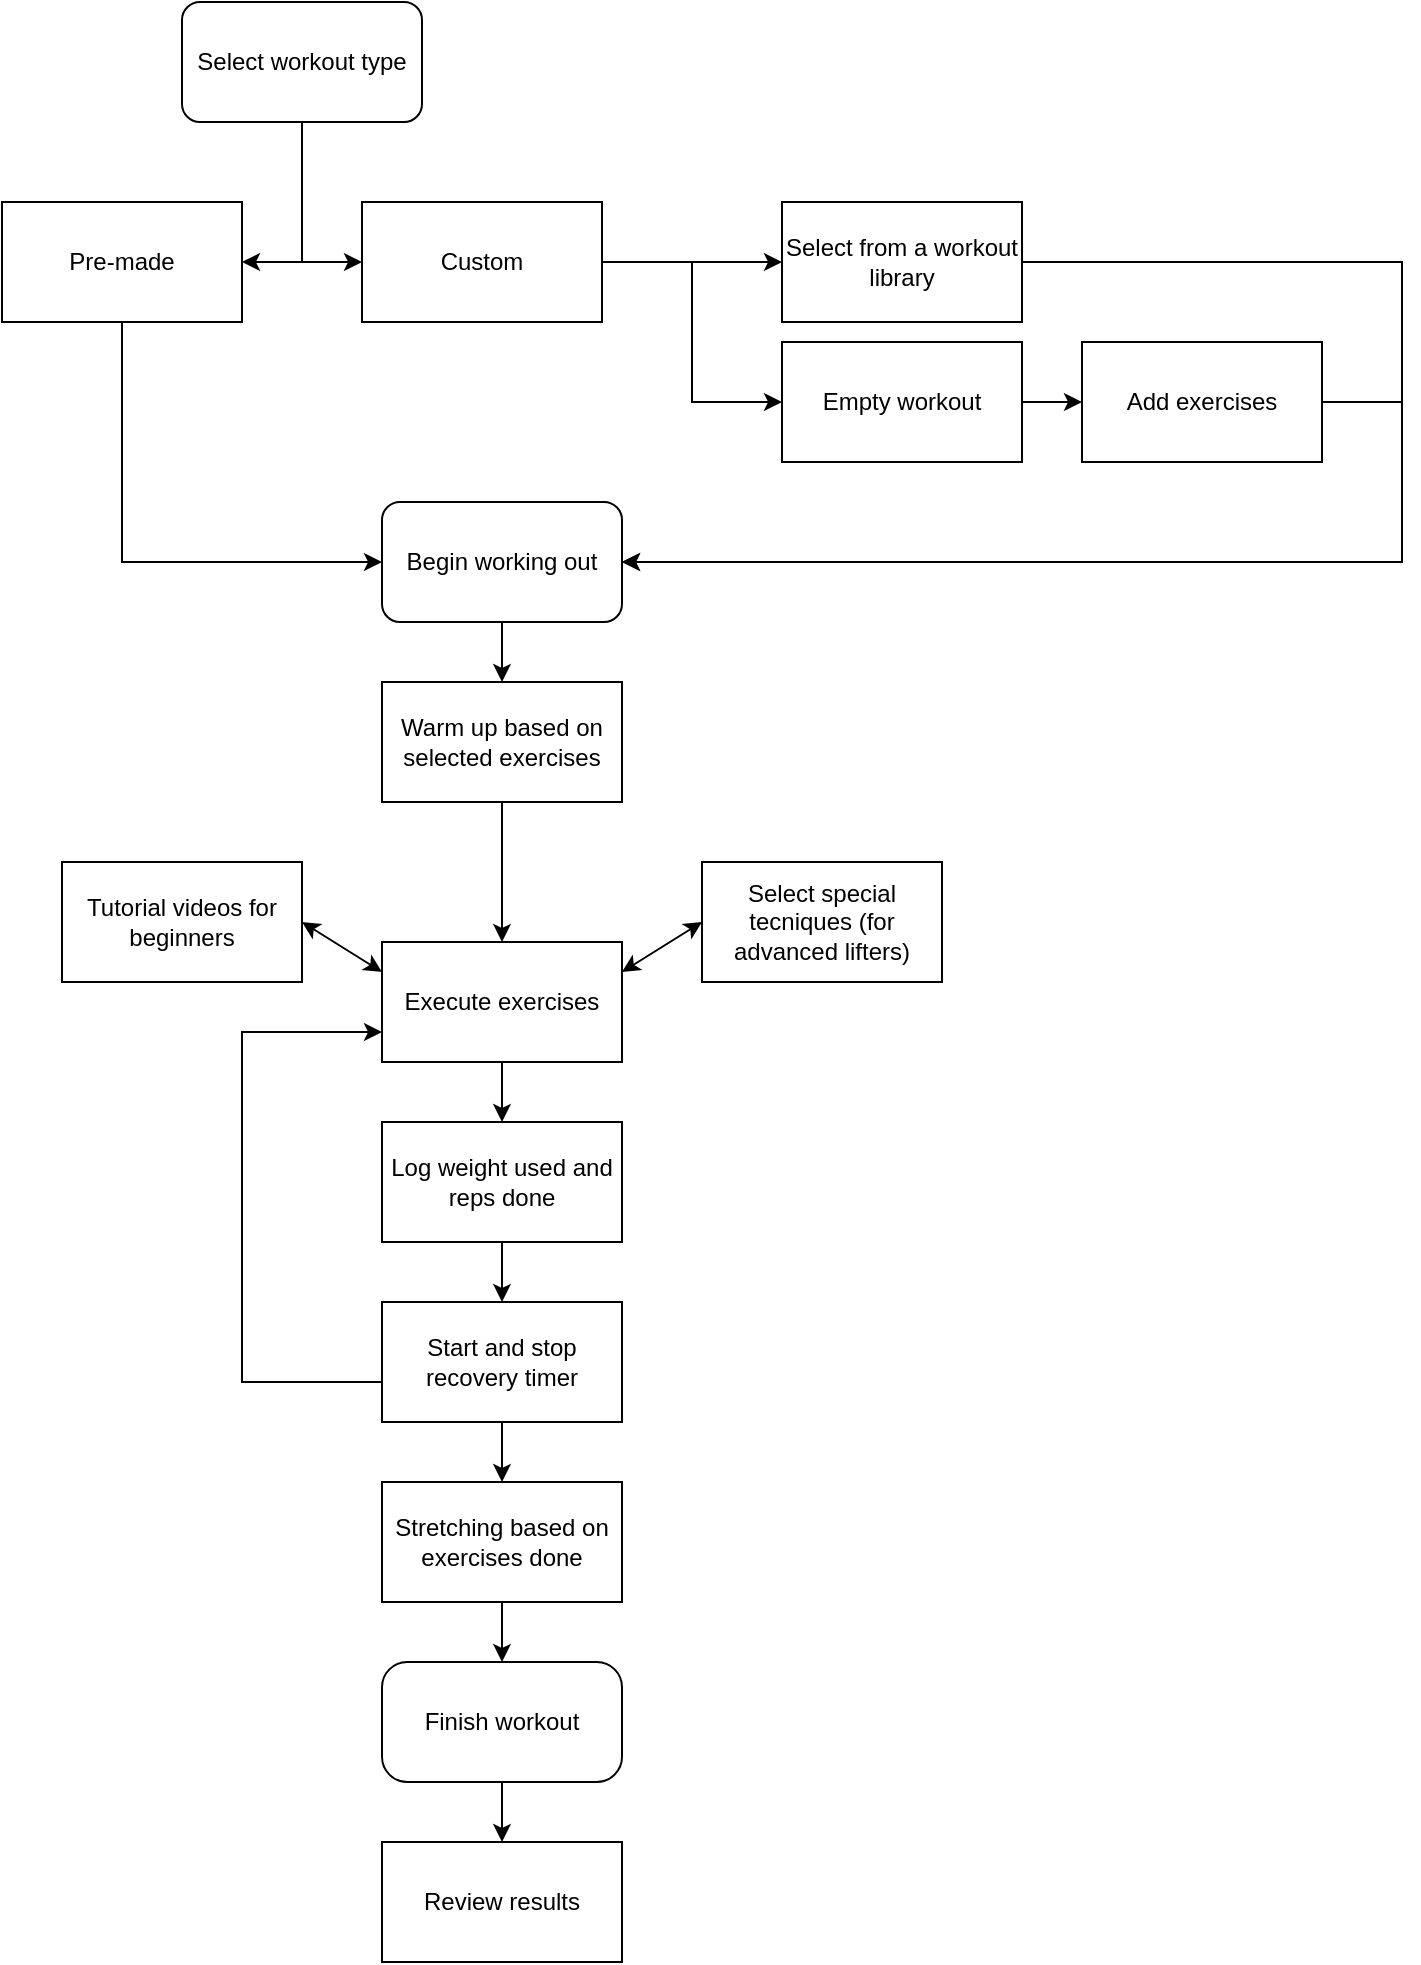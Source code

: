 <mxfile version="24.8.3" pages="3">
  <diagram name="Track a workout" id="8NoYrPt9tfUzbH1BVsKt">
    <mxGraphModel dx="957" dy="422" grid="1" gridSize="10" guides="1" tooltips="1" connect="1" arrows="1" fold="1" page="1" pageScale="1" pageWidth="827" pageHeight="1169" math="0" shadow="0">
      <root>
        <mxCell id="0" />
        <mxCell id="1" parent="0" />
        <mxCell id="YRO5fhOySbVVu_rboY6L-1" value="Select workout type" style="rounded=1;whiteSpace=wrap;html=1;" vertex="1" parent="1">
          <mxGeometry x="340" y="50" width="120" height="60" as="geometry" />
        </mxCell>
        <mxCell id="YRO5fhOySbVVu_rboY6L-23" style="edgeStyle=orthogonalEdgeStyle;rounded=0;orthogonalLoop=1;jettySize=auto;html=1;entryX=0;entryY=0.5;entryDx=0;entryDy=0;" edge="1" parent="1" source="YRO5fhOySbVVu_rboY6L-2" target="YRO5fhOySbVVu_rboY6L-14">
          <mxGeometry relative="1" as="geometry">
            <Array as="points">
              <mxPoint x="310" y="330" />
            </Array>
          </mxGeometry>
        </mxCell>
        <mxCell id="YRO5fhOySbVVu_rboY6L-2" value="Pre-made" style="rounded=0;whiteSpace=wrap;html=1;" vertex="1" parent="1">
          <mxGeometry x="250" y="150" width="120" height="60" as="geometry" />
        </mxCell>
        <mxCell id="YRO5fhOySbVVu_rboY6L-9" style="edgeStyle=orthogonalEdgeStyle;rounded=0;orthogonalLoop=1;jettySize=auto;html=1;entryX=0;entryY=0.5;entryDx=0;entryDy=0;" edge="1" parent="1" source="YRO5fhOySbVVu_rboY6L-3" target="YRO5fhOySbVVu_rboY6L-7">
          <mxGeometry relative="1" as="geometry" />
        </mxCell>
        <mxCell id="YRO5fhOySbVVu_rboY6L-10" style="edgeStyle=orthogonalEdgeStyle;rounded=0;orthogonalLoop=1;jettySize=auto;html=1;entryX=0;entryY=0.5;entryDx=0;entryDy=0;" edge="1" parent="1" source="YRO5fhOySbVVu_rboY6L-3" target="YRO5fhOySbVVu_rboY6L-8">
          <mxGeometry relative="1" as="geometry" />
        </mxCell>
        <mxCell id="YRO5fhOySbVVu_rboY6L-3" value="Custom" style="rounded=0;whiteSpace=wrap;html=1;" vertex="1" parent="1">
          <mxGeometry x="430" y="150" width="120" height="60" as="geometry" />
        </mxCell>
        <mxCell id="YRO5fhOySbVVu_rboY6L-5" value="" style="endArrow=classic;html=1;rounded=0;exitX=0.5;exitY=1;exitDx=0;exitDy=0;entryX=1;entryY=0.5;entryDx=0;entryDy=0;" edge="1" parent="1" source="YRO5fhOySbVVu_rboY6L-1" target="YRO5fhOySbVVu_rboY6L-2">
          <mxGeometry width="50" height="50" relative="1" as="geometry">
            <mxPoint x="380" y="160" as="sourcePoint" />
            <mxPoint x="400" y="180" as="targetPoint" />
            <Array as="points">
              <mxPoint x="400" y="180" />
            </Array>
          </mxGeometry>
        </mxCell>
        <mxCell id="YRO5fhOySbVVu_rboY6L-6" value="" style="endArrow=classic;html=1;rounded=0;entryX=0;entryY=0.5;entryDx=0;entryDy=0;" edge="1" parent="1" target="YRO5fhOySbVVu_rboY6L-3">
          <mxGeometry width="50" height="50" relative="1" as="geometry">
            <mxPoint x="400" y="110" as="sourcePoint" />
            <mxPoint x="430" y="110" as="targetPoint" />
            <Array as="points">
              <mxPoint x="400" y="180" />
            </Array>
          </mxGeometry>
        </mxCell>
        <mxCell id="YRO5fhOySbVVu_rboY6L-25" style="edgeStyle=orthogonalEdgeStyle;rounded=0;orthogonalLoop=1;jettySize=auto;html=1;entryX=1;entryY=0.5;entryDx=0;entryDy=0;" edge="1" parent="1" source="YRO5fhOySbVVu_rboY6L-7" target="YRO5fhOySbVVu_rboY6L-14">
          <mxGeometry relative="1" as="geometry">
            <Array as="points">
              <mxPoint x="950" y="180" />
              <mxPoint x="950" y="330" />
            </Array>
          </mxGeometry>
        </mxCell>
        <mxCell id="YRO5fhOySbVVu_rboY6L-7" value="Select from a workout library" style="rounded=0;whiteSpace=wrap;html=1;" vertex="1" parent="1">
          <mxGeometry x="640" y="150" width="120" height="60" as="geometry" />
        </mxCell>
        <mxCell id="YRO5fhOySbVVu_rboY6L-12" value="" style="edgeStyle=orthogonalEdgeStyle;rounded=0;orthogonalLoop=1;jettySize=auto;html=1;" edge="1" parent="1" source="YRO5fhOySbVVu_rboY6L-8" target="YRO5fhOySbVVu_rboY6L-11">
          <mxGeometry relative="1" as="geometry" />
        </mxCell>
        <mxCell id="YRO5fhOySbVVu_rboY6L-8" value="Empty workout" style="rounded=0;whiteSpace=wrap;html=1;" vertex="1" parent="1">
          <mxGeometry x="640" y="220" width="120" height="60" as="geometry" />
        </mxCell>
        <mxCell id="YRO5fhOySbVVu_rboY6L-26" style="edgeStyle=orthogonalEdgeStyle;rounded=0;orthogonalLoop=1;jettySize=auto;html=1;entryX=1;entryY=0.5;entryDx=0;entryDy=0;" edge="1" parent="1" source="YRO5fhOySbVVu_rboY6L-11" target="YRO5fhOySbVVu_rboY6L-14">
          <mxGeometry relative="1" as="geometry">
            <Array as="points">
              <mxPoint x="950" y="250" />
              <mxPoint x="950" y="330" />
            </Array>
          </mxGeometry>
        </mxCell>
        <mxCell id="YRO5fhOySbVVu_rboY6L-11" value="Add exercises" style="whiteSpace=wrap;html=1;rounded=0;" vertex="1" parent="1">
          <mxGeometry x="790" y="220" width="120" height="60" as="geometry" />
        </mxCell>
        <mxCell id="YRO5fhOySbVVu_rboY6L-22" value="" style="edgeStyle=orthogonalEdgeStyle;rounded=0;orthogonalLoop=1;jettySize=auto;html=1;" edge="1" parent="1" source="YRO5fhOySbVVu_rboY6L-14" target="YRO5fhOySbVVu_rboY6L-21">
          <mxGeometry relative="1" as="geometry" />
        </mxCell>
        <mxCell id="YRO5fhOySbVVu_rboY6L-14" value="Begin working out" style="rounded=1;whiteSpace=wrap;html=1;" vertex="1" parent="1">
          <mxGeometry x="440" y="300" width="120" height="60" as="geometry" />
        </mxCell>
        <mxCell id="YRO5fhOySbVVu_rboY6L-30" value="" style="edgeStyle=orthogonalEdgeStyle;rounded=0;orthogonalLoop=1;jettySize=auto;html=1;" edge="1" parent="1" source="YRO5fhOySbVVu_rboY6L-21" target="YRO5fhOySbVVu_rboY6L-29">
          <mxGeometry relative="1" as="geometry" />
        </mxCell>
        <mxCell id="YRO5fhOySbVVu_rboY6L-21" value="Warm up based on selected exercises" style="rounded=1;whiteSpace=wrap;html=1;arcSize=0;" vertex="1" parent="1">
          <mxGeometry x="440" y="390" width="120" height="60" as="geometry" />
        </mxCell>
        <mxCell id="YRO5fhOySbVVu_rboY6L-36" value="" style="edgeStyle=orthogonalEdgeStyle;rounded=0;orthogonalLoop=1;jettySize=auto;html=1;" edge="1" parent="1" source="YRO5fhOySbVVu_rboY6L-29" target="YRO5fhOySbVVu_rboY6L-35">
          <mxGeometry relative="1" as="geometry" />
        </mxCell>
        <mxCell id="YRO5fhOySbVVu_rboY6L-29" value="Execute exercises" style="whiteSpace=wrap;html=1;rounded=1;arcSize=0;" vertex="1" parent="1">
          <mxGeometry x="440" y="520" width="120" height="60" as="geometry" />
        </mxCell>
        <mxCell id="YRO5fhOySbVVu_rboY6L-33" value="" style="endArrow=classic;startArrow=classic;html=1;rounded=0;exitX=0;exitY=0.25;exitDx=0;exitDy=0;entryX=1;entryY=0.5;entryDx=0;entryDy=0;" edge="1" parent="1" source="YRO5fhOySbVVu_rboY6L-29" target="YRO5fhOySbVVu_rboY6L-34">
          <mxGeometry width="50" height="50" relative="1" as="geometry">
            <mxPoint x="630" y="490" as="sourcePoint" />
            <mxPoint x="400" y="550" as="targetPoint" />
          </mxGeometry>
        </mxCell>
        <mxCell id="YRO5fhOySbVVu_rboY6L-34" value="Tutorial videos for beginners" style="rounded=0;whiteSpace=wrap;html=1;" vertex="1" parent="1">
          <mxGeometry x="280" y="480" width="120" height="60" as="geometry" />
        </mxCell>
        <mxCell id="YRO5fhOySbVVu_rboY6L-41" value="" style="edgeStyle=orthogonalEdgeStyle;rounded=0;orthogonalLoop=1;jettySize=auto;html=1;" edge="1" parent="1" source="YRO5fhOySbVVu_rboY6L-35" target="YRO5fhOySbVVu_rboY6L-40">
          <mxGeometry relative="1" as="geometry" />
        </mxCell>
        <mxCell id="YRO5fhOySbVVu_rboY6L-35" value="Log weight used and reps done" style="whiteSpace=wrap;html=1;rounded=1;arcSize=0;" vertex="1" parent="1">
          <mxGeometry x="440" y="610" width="120" height="60" as="geometry" />
        </mxCell>
        <mxCell id="YRO5fhOySbVVu_rboY6L-37" value="Select special tecniques (for advanced lifters)" style="whiteSpace=wrap;html=1;rounded=1;arcSize=0;" vertex="1" parent="1">
          <mxGeometry x="600" y="480" width="120" height="60" as="geometry" />
        </mxCell>
        <mxCell id="YRO5fhOySbVVu_rboY6L-39" value="" style="endArrow=classic;startArrow=classic;html=1;rounded=0;exitX=1;exitY=0.25;exitDx=0;exitDy=0;entryX=0;entryY=0.5;entryDx=0;entryDy=0;" edge="1" parent="1" source="YRO5fhOySbVVu_rboY6L-29" target="YRO5fhOySbVVu_rboY6L-37">
          <mxGeometry width="50" height="50" relative="1" as="geometry">
            <mxPoint x="630" y="640" as="sourcePoint" />
            <mxPoint x="680" y="590" as="targetPoint" />
          </mxGeometry>
        </mxCell>
        <mxCell id="YRO5fhOySbVVu_rboY6L-42" style="edgeStyle=orthogonalEdgeStyle;rounded=0;orthogonalLoop=1;jettySize=auto;html=1;entryX=0;entryY=0.75;entryDx=0;entryDy=0;" edge="1" parent="1" source="YRO5fhOySbVVu_rboY6L-40" target="YRO5fhOySbVVu_rboY6L-29">
          <mxGeometry relative="1" as="geometry">
            <mxPoint x="340" y="610" as="targetPoint" />
            <Array as="points">
              <mxPoint x="370" y="740" />
              <mxPoint x="370" y="565" />
            </Array>
          </mxGeometry>
        </mxCell>
        <mxCell id="YRO5fhOySbVVu_rboY6L-47" value="" style="edgeStyle=orthogonalEdgeStyle;rounded=0;orthogonalLoop=1;jettySize=auto;html=1;" edge="1" parent="1" source="YRO5fhOySbVVu_rboY6L-40" target="YRO5fhOySbVVu_rboY6L-46">
          <mxGeometry relative="1" as="geometry" />
        </mxCell>
        <mxCell id="YRO5fhOySbVVu_rboY6L-40" value="Start and stop recovery timer" style="whiteSpace=wrap;html=1;rounded=1;arcSize=0;" vertex="1" parent="1">
          <mxGeometry x="440" y="700" width="120" height="60" as="geometry" />
        </mxCell>
        <mxCell id="YRO5fhOySbVVu_rboY6L-50" value="" style="edgeStyle=orthogonalEdgeStyle;rounded=0;orthogonalLoop=1;jettySize=auto;html=1;" edge="1" parent="1" source="YRO5fhOySbVVu_rboY6L-43" target="YRO5fhOySbVVu_rboY6L-49">
          <mxGeometry relative="1" as="geometry" />
        </mxCell>
        <mxCell id="YRO5fhOySbVVu_rboY6L-43" value="Finish workout" style="whiteSpace=wrap;html=1;rounded=1;arcSize=21;" vertex="1" parent="1">
          <mxGeometry x="440" y="880" width="120" height="60" as="geometry" />
        </mxCell>
        <mxCell id="YRO5fhOySbVVu_rboY6L-48" style="edgeStyle=orthogonalEdgeStyle;rounded=0;orthogonalLoop=1;jettySize=auto;html=1;entryX=0.5;entryY=0;entryDx=0;entryDy=0;" edge="1" parent="1" source="YRO5fhOySbVVu_rboY6L-46" target="YRO5fhOySbVVu_rboY6L-43">
          <mxGeometry relative="1" as="geometry" />
        </mxCell>
        <mxCell id="YRO5fhOySbVVu_rboY6L-46" value="Stretching based on exercises done" style="whiteSpace=wrap;html=1;rounded=1;arcSize=0;" vertex="1" parent="1">
          <mxGeometry x="440" y="790" width="120" height="60" as="geometry" />
        </mxCell>
        <mxCell id="YRO5fhOySbVVu_rboY6L-49" value="Review results" style="whiteSpace=wrap;html=1;rounded=1;arcSize=0;" vertex="1" parent="1">
          <mxGeometry x="440" y="970" width="120" height="60" as="geometry" />
        </mxCell>
      </root>
    </mxGraphModel>
  </diagram>
  <diagram id="LJulZPDWH3S3tg2BbOdy" name="Visualize past progress">
    <mxGraphModel dx="1395" dy="615" grid="1" gridSize="10" guides="1" tooltips="1" connect="1" arrows="1" fold="1" page="1" pageScale="1" pageWidth="827" pageHeight="1169" math="0" shadow="0">
      <root>
        <mxCell id="0" />
        <mxCell id="1" parent="0" />
        <mxCell id="lwms1DGgVDuMKfZqnkjE-7" style="edgeStyle=orthogonalEdgeStyle;rounded=0;orthogonalLoop=1;jettySize=auto;html=1;entryX=0;entryY=0.5;entryDx=0;entryDy=0;" edge="1" parent="1" source="lwms1DGgVDuMKfZqnkjE-1" target="lwms1DGgVDuMKfZqnkjE-2">
          <mxGeometry relative="1" as="geometry" />
        </mxCell>
        <mxCell id="lwms1DGgVDuMKfZqnkjE-8" style="edgeStyle=orthogonalEdgeStyle;rounded=0;orthogonalLoop=1;jettySize=auto;html=1;entryX=1;entryY=0.5;entryDx=0;entryDy=0;" edge="1" parent="1" source="lwms1DGgVDuMKfZqnkjE-1" target="lwms1DGgVDuMKfZqnkjE-3">
          <mxGeometry relative="1" as="geometry" />
        </mxCell>
        <mxCell id="lwms1DGgVDuMKfZqnkjE-19" value="" style="edgeStyle=orthogonalEdgeStyle;rounded=0;orthogonalLoop=1;jettySize=auto;html=1;" edge="1" parent="1" source="lwms1DGgVDuMKfZqnkjE-1" target="lwms1DGgVDuMKfZqnkjE-18">
          <mxGeometry relative="1" as="geometry" />
        </mxCell>
        <mxCell id="lwms1DGgVDuMKfZqnkjE-1" value="Select progress caregory" style="rounded=1;whiteSpace=wrap;html=1;" vertex="1" parent="1">
          <mxGeometry x="354" y="50" width="120" height="60" as="geometry" />
        </mxCell>
        <mxCell id="lwms1DGgVDuMKfZqnkjE-13" style="edgeStyle=orthogonalEdgeStyle;rounded=0;orthogonalLoop=1;jettySize=auto;html=1;entryX=1;entryY=0.5;entryDx=0;entryDy=0;" edge="1" parent="1" source="lwms1DGgVDuMKfZqnkjE-2" target="lwms1DGgVDuMKfZqnkjE-9">
          <mxGeometry relative="1" as="geometry" />
        </mxCell>
        <mxCell id="lwms1DGgVDuMKfZqnkjE-2" value="Per exercise" style="rounded=0;whiteSpace=wrap;html=1;" vertex="1" parent="1">
          <mxGeometry x="440" y="140" width="120" height="60" as="geometry" />
        </mxCell>
        <mxCell id="lwms1DGgVDuMKfZqnkjE-12" style="edgeStyle=orthogonalEdgeStyle;rounded=0;orthogonalLoop=1;jettySize=auto;html=1;entryX=0;entryY=0.5;entryDx=0;entryDy=0;" edge="1" parent="1" source="lwms1DGgVDuMKfZqnkjE-3" target="lwms1DGgVDuMKfZqnkjE-9">
          <mxGeometry relative="1" as="geometry" />
        </mxCell>
        <mxCell id="lwms1DGgVDuMKfZqnkjE-3" value="Overall strength" style="rounded=0;whiteSpace=wrap;html=1;" vertex="1" parent="1">
          <mxGeometry x="270" y="140" width="120" height="60" as="geometry" />
        </mxCell>
        <mxCell id="lwms1DGgVDuMKfZqnkjE-15" value="" style="edgeStyle=orthogonalEdgeStyle;rounded=0;orthogonalLoop=1;jettySize=auto;html=1;" edge="1" parent="1" source="lwms1DGgVDuMKfZqnkjE-9" target="lwms1DGgVDuMKfZqnkjE-14">
          <mxGeometry relative="1" as="geometry" />
        </mxCell>
        <mxCell id="lwms1DGgVDuMKfZqnkjE-9" value="Select desired timeframe" style="whiteSpace=wrap;html=1;rounded=0;" vertex="1" parent="1">
          <mxGeometry x="354" y="230" width="120" height="60" as="geometry" />
        </mxCell>
        <mxCell id="lwms1DGgVDuMKfZqnkjE-17" value="" style="edgeStyle=orthogonalEdgeStyle;rounded=0;orthogonalLoop=1;jettySize=auto;html=1;" edge="1" parent="1" source="lwms1DGgVDuMKfZqnkjE-14" target="lwms1DGgVDuMKfZqnkjE-16">
          <mxGeometry relative="1" as="geometry" />
        </mxCell>
        <mxCell id="lwms1DGgVDuMKfZqnkjE-14" value="Identify plateus" style="whiteSpace=wrap;html=1;rounded=0;" vertex="1" parent="1">
          <mxGeometry x="354" y="320" width="120" height="60" as="geometry" />
        </mxCell>
        <mxCell id="lwms1DGgVDuMKfZqnkjE-16" value="Get custom tips to improve" style="whiteSpace=wrap;html=1;rounded=0;" vertex="1" parent="1">
          <mxGeometry x="354" y="410" width="120" height="60" as="geometry" />
        </mxCell>
        <mxCell id="lwms1DGgVDuMKfZqnkjE-21" style="edgeStyle=orthogonalEdgeStyle;rounded=0;orthogonalLoop=1;jettySize=auto;html=1;entryX=0.5;entryY=0;entryDx=0;entryDy=0;" edge="1" parent="1" source="lwms1DGgVDuMKfZqnkjE-18" target="lwms1DGgVDuMKfZqnkjE-20">
          <mxGeometry relative="1" as="geometry" />
        </mxCell>
        <mxCell id="lwms1DGgVDuMKfZqnkjE-18" value="Body composition/ weight" style="whiteSpace=wrap;html=1;rounded=1;arcSize=0;" vertex="1" parent="1">
          <mxGeometry x="80" y="140" width="120" height="60" as="geometry" />
        </mxCell>
        <mxCell id="lwms1DGgVDuMKfZqnkjE-25" style="edgeStyle=orthogonalEdgeStyle;rounded=0;orthogonalLoop=1;jettySize=auto;html=1;entryX=0.5;entryY=0;entryDx=0;entryDy=0;" edge="1" parent="1" source="lwms1DGgVDuMKfZqnkjE-20" target="lwms1DGgVDuMKfZqnkjE-23">
          <mxGeometry relative="1" as="geometry" />
        </mxCell>
        <mxCell id="lwms1DGgVDuMKfZqnkjE-20" value="Select desired timeframe" style="whiteSpace=wrap;html=1;rounded=0;" vertex="1" parent="1">
          <mxGeometry x="80" y="230" width="120" height="60" as="geometry" />
        </mxCell>
        <mxCell id="lwms1DGgVDuMKfZqnkjE-22" value="" style="edgeStyle=orthogonalEdgeStyle;rounded=0;orthogonalLoop=1;jettySize=auto;html=1;" edge="1" parent="1" source="lwms1DGgVDuMKfZqnkjE-23" target="lwms1DGgVDuMKfZqnkjE-24">
          <mxGeometry relative="1" as="geometry" />
        </mxCell>
        <mxCell id="lwms1DGgVDuMKfZqnkjE-23" value="Identify plateus" style="whiteSpace=wrap;html=1;rounded=0;" vertex="1" parent="1">
          <mxGeometry x="80" y="320" width="120" height="60" as="geometry" />
        </mxCell>
        <mxCell id="lwms1DGgVDuMKfZqnkjE-24" value="Get custom tips to improve" style="whiteSpace=wrap;html=1;rounded=0;" vertex="1" parent="1">
          <mxGeometry x="80" y="410" width="120" height="60" as="geometry" />
        </mxCell>
      </root>
    </mxGraphModel>
  </diagram>
  <diagram id="QPlpd8v7lps718CxTsBc" name="Set goals and plans">
    <mxGraphModel dx="1154" dy="509" grid="1" gridSize="10" guides="1" tooltips="1" connect="1" arrows="1" fold="1" page="1" pageScale="1" pageWidth="827" pageHeight="1169" math="0" shadow="0">
      <root>
        <mxCell id="0" />
        <mxCell id="1" parent="0" />
        <mxCell id="qBp_ESi1bDnbtn0_1GRl-2" style="edgeStyle=orthogonalEdgeStyle;rounded=0;orthogonalLoop=1;jettySize=auto;html=1;entryX=0.5;entryY=0;entryDx=0;entryDy=0;" edge="1" parent="1" source="G8ocVJqHx-bSbICpe_nQ-1" target="qBp_ESi1bDnbtn0_1GRl-1">
          <mxGeometry relative="1" as="geometry" />
        </mxCell>
        <mxCell id="qBp_ESi1bDnbtn0_1GRl-3" style="edgeStyle=orthogonalEdgeStyle;rounded=0;orthogonalLoop=1;jettySize=auto;html=1;entryX=0.5;entryY=0;entryDx=0;entryDy=0;" edge="1" parent="1" source="G8ocVJqHx-bSbICpe_nQ-1" target="G8ocVJqHx-bSbICpe_nQ-4">
          <mxGeometry relative="1" as="geometry" />
        </mxCell>
        <mxCell id="G8ocVJqHx-bSbICpe_nQ-1" value="Select plan type" style="rounded=1;whiteSpace=wrap;html=1;" vertex="1" parent="1">
          <mxGeometry x="340" y="50" width="120" height="60" as="geometry" />
        </mxCell>
        <mxCell id="kaH39Q3h8jqtQPZv27CG-2" value="" style="edgeStyle=orthogonalEdgeStyle;rounded=0;orthogonalLoop=1;jettySize=auto;html=1;" edge="1" parent="1" source="G8ocVJqHx-bSbICpe_nQ-4" target="kaH39Q3h8jqtQPZv27CG-1">
          <mxGeometry relative="1" as="geometry" />
        </mxCell>
        <mxCell id="G8ocVJqHx-bSbICpe_nQ-4" value="Training" style="whiteSpace=wrap;html=1;rounded=1;arcSize=0;" vertex="1" parent="1">
          <mxGeometry x="340" y="150" width="120" height="60" as="geometry" />
        </mxCell>
        <mxCell id="7X809sqoX4lx-Iby0o5i-2" value="" style="edgeStyle=orthogonalEdgeStyle;rounded=0;orthogonalLoop=1;jettySize=auto;html=1;" edge="1" parent="1" source="qBp_ESi1bDnbtn0_1GRl-1" target="7X809sqoX4lx-Iby0o5i-1">
          <mxGeometry relative="1" as="geometry" />
        </mxCell>
        <mxCell id="qBp_ESi1bDnbtn0_1GRl-1" value="Specific exercise strength improvement (advanced)" style="whiteSpace=wrap;html=1;rounded=1;arcSize=0;" vertex="1" parent="1">
          <mxGeometry x="510" y="150" width="120" height="60" as="geometry" />
        </mxCell>
        <mxCell id="7X809sqoX4lx-Iby0o5i-4" value="" style="edgeStyle=orthogonalEdgeStyle;rounded=0;orthogonalLoop=1;jettySize=auto;html=1;" edge="1" parent="1" source="7X809sqoX4lx-Iby0o5i-1" target="7X809sqoX4lx-Iby0o5i-3">
          <mxGeometry relative="1" as="geometry" />
        </mxCell>
        <mxCell id="7X809sqoX4lx-Iby0o5i-1" value="Choose exercise" style="whiteSpace=wrap;html=1;rounded=1;arcSize=0;" vertex="1" parent="1">
          <mxGeometry x="510" y="240" width="120" height="60" as="geometry" />
        </mxCell>
        <mxCell id="7X809sqoX4lx-Iby0o5i-6" value="" style="edgeStyle=orthogonalEdgeStyle;rounded=0;orthogonalLoop=1;jettySize=auto;html=1;" edge="1" parent="1" source="7X809sqoX4lx-Iby0o5i-3" target="7X809sqoX4lx-Iby0o5i-5">
          <mxGeometry relative="1" as="geometry" />
        </mxCell>
        <mxCell id="7X809sqoX4lx-Iby0o5i-3" value="Choose desired timeframe and goal" style="whiteSpace=wrap;html=1;rounded=1;arcSize=0;" vertex="1" parent="1">
          <mxGeometry x="510" y="330" width="120" height="60" as="geometry" />
        </mxCell>
        <mxCell id="7X809sqoX4lx-Iby0o5i-5" value="Get workout plan" style="whiteSpace=wrap;html=1;rounded=1;arcSize=0;" vertex="1" parent="1">
          <mxGeometry x="510" y="420" width="120" height="60" as="geometry" />
        </mxCell>
        <mxCell id="kaH39Q3h8jqtQPZv27CG-4" value="" style="edgeStyle=orthogonalEdgeStyle;rounded=0;orthogonalLoop=1;jettySize=auto;html=1;" edge="1" parent="1" source="kaH39Q3h8jqtQPZv27CG-1" target="kaH39Q3h8jqtQPZv27CG-3">
          <mxGeometry relative="1" as="geometry" />
        </mxCell>
        <mxCell id="kaH39Q3h8jqtQPZv27CG-1" value="Choose goal (strength/&amp;nbsp;aesthetic/ athleticism)" style="whiteSpace=wrap;html=1;rounded=1;arcSize=0;" vertex="1" parent="1">
          <mxGeometry x="340" y="240" width="120" height="60" as="geometry" />
        </mxCell>
        <mxCell id="kaH39Q3h8jqtQPZv27CG-6" value="" style="edgeStyle=orthogonalEdgeStyle;rounded=0;orthogonalLoop=1;jettySize=auto;html=1;" edge="1" parent="1" source="kaH39Q3h8jqtQPZv27CG-3" target="kaH39Q3h8jqtQPZv27CG-5">
          <mxGeometry relative="1" as="geometry" />
        </mxCell>
        <mxCell id="kaH39Q3h8jqtQPZv27CG-3" value="Set workout frequency" style="whiteSpace=wrap;html=1;rounded=1;arcSize=0;" vertex="1" parent="1">
          <mxGeometry x="340" y="330" width="120" height="60" as="geometry" />
        </mxCell>
        <mxCell id="kaH39Q3h8jqtQPZv27CG-8" style="edgeStyle=orthogonalEdgeStyle;rounded=0;orthogonalLoop=1;jettySize=auto;html=1;entryX=0.5;entryY=0;entryDx=0;entryDy=0;" edge="1" parent="1" source="kaH39Q3h8jqtQPZv27CG-5" target="kaH39Q3h8jqtQPZv27CG-7">
          <mxGeometry relative="1" as="geometry" />
        </mxCell>
        <mxCell id="kaH39Q3h8jqtQPZv27CG-5" value="Set expertise level" style="whiteSpace=wrap;html=1;rounded=1;arcSize=0;" vertex="1" parent="1">
          <mxGeometry x="340" y="420" width="120" height="60" as="geometry" />
        </mxCell>
        <mxCell id="kaH39Q3h8jqtQPZv27CG-7" value="Get workout plan" style="whiteSpace=wrap;html=1;rounded=1;arcSize=0;" vertex="1" parent="1">
          <mxGeometry x="340" y="510" width="120" height="60" as="geometry" />
        </mxCell>
      </root>
    </mxGraphModel>
  </diagram>
</mxfile>
